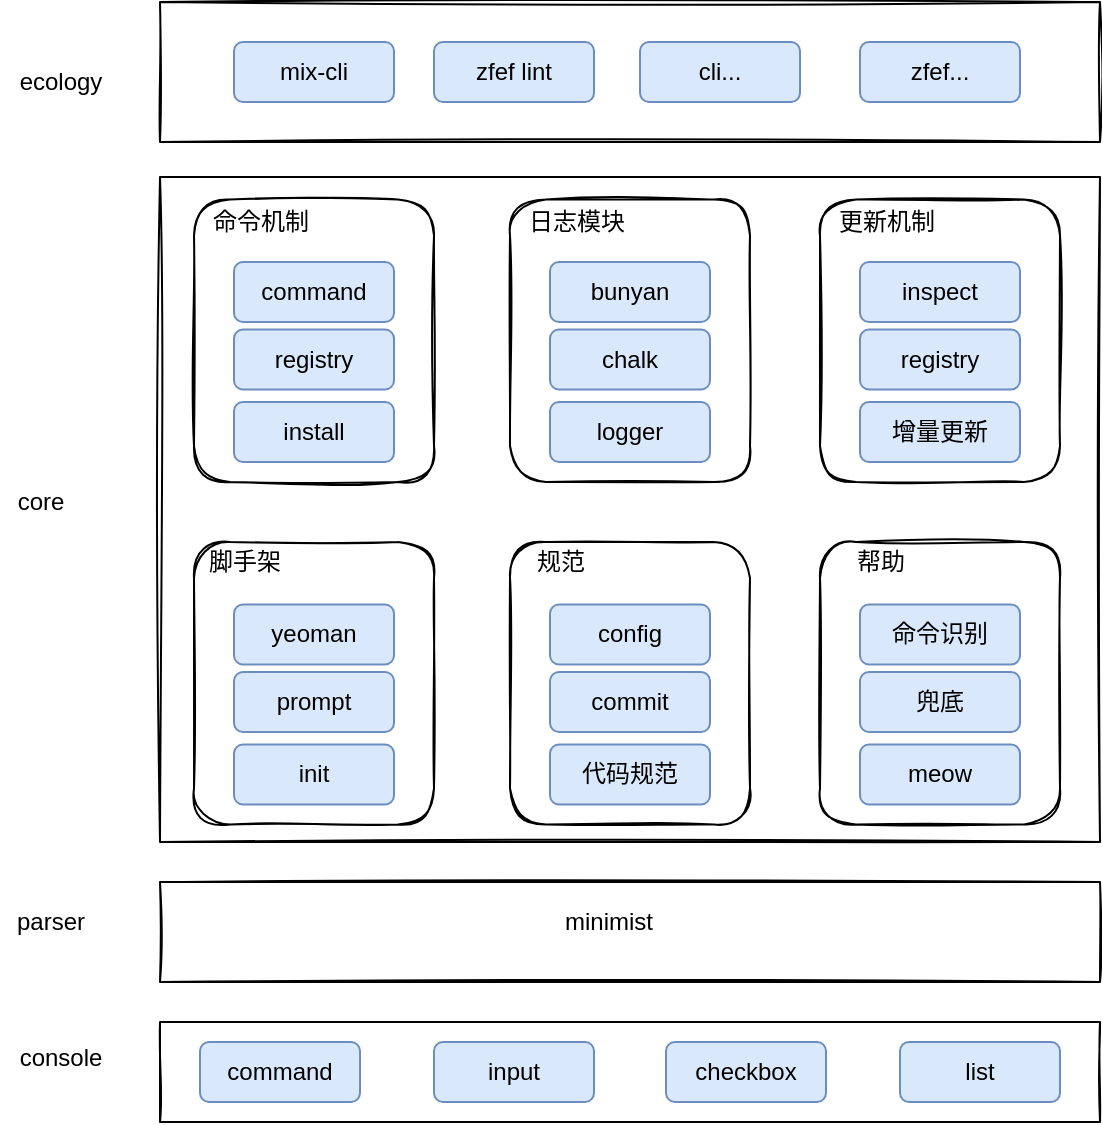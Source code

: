 <mxfile version="16.6.1" type="github">
  <diagram id="hRYoE9JFr_pVteXuA0Dg" name="第 1 页">
    <mxGraphModel dx="946" dy="511" grid="1" gridSize="10" guides="1" tooltips="1" connect="1" arrows="1" fold="1" page="1" pageScale="1" pageWidth="827" pageHeight="1169" math="0" shadow="0">
      <root>
        <mxCell id="0" />
        <mxCell id="1" parent="0" />
        <mxCell id="J7S9TunrKFlIRnjYsbro-1" value="console" style="text;html=1;resizable=0;autosize=1;align=center;verticalAlign=middle;points=[];fillColor=none;strokeColor=none;rounded=0;" parent="1" vertex="1">
          <mxGeometry x="90" y="567.5" width="60" height="20" as="geometry" />
        </mxCell>
        <mxCell id="J7S9TunrKFlIRnjYsbro-2" value="parser" style="text;html=1;resizable=0;autosize=1;align=center;verticalAlign=middle;points=[];fillColor=none;strokeColor=none;rounded=0;" parent="1" vertex="1">
          <mxGeometry x="90" y="500" width="50" height="20" as="geometry" />
        </mxCell>
        <mxCell id="J7S9TunrKFlIRnjYsbro-3" value="core" style="text;html=1;resizable=0;autosize=1;align=center;verticalAlign=middle;points=[];fillColor=none;strokeColor=none;rounded=0;" parent="1" vertex="1">
          <mxGeometry x="90" y="290" width="40" height="20" as="geometry" />
        </mxCell>
        <mxCell id="J7S9TunrKFlIRnjYsbro-4" value="ecology" style="text;html=1;resizable=0;autosize=1;align=center;verticalAlign=middle;points=[];fillColor=none;strokeColor=none;rounded=0;" parent="1" vertex="1">
          <mxGeometry x="90" y="80" width="60" height="20" as="geometry" />
        </mxCell>
        <mxCell id="J7S9TunrKFlIRnjYsbro-5" value="" style="rounded=0;whiteSpace=wrap;html=1;sketch=1;" parent="1" vertex="1">
          <mxGeometry x="170" y="490" width="470" height="50" as="geometry" />
        </mxCell>
        <mxCell id="J7S9TunrKFlIRnjYsbro-7" value="" style="rounded=0;whiteSpace=wrap;html=1;sketch=1;" parent="1" vertex="1">
          <mxGeometry x="170" y="560" width="470" height="50" as="geometry" />
        </mxCell>
        <mxCell id="J7S9TunrKFlIRnjYsbro-8" value="command" style="rounded=1;whiteSpace=wrap;html=1;fillColor=#dae8fc;strokeColor=#6c8ebf;" parent="1" vertex="1">
          <mxGeometry x="190" y="570" width="80" height="30" as="geometry" />
        </mxCell>
        <mxCell id="J7S9TunrKFlIRnjYsbro-9" value="input" style="rounded=1;whiteSpace=wrap;html=1;fillColor=#dae8fc;strokeColor=#6c8ebf;" parent="1" vertex="1">
          <mxGeometry x="307" y="570" width="80" height="30" as="geometry" />
        </mxCell>
        <mxCell id="J7S9TunrKFlIRnjYsbro-10" value="checkbox" style="rounded=1;whiteSpace=wrap;html=1;fillColor=#dae8fc;strokeColor=#6c8ebf;" parent="1" vertex="1">
          <mxGeometry x="423" y="570" width="80" height="30" as="geometry" />
        </mxCell>
        <mxCell id="J7S9TunrKFlIRnjYsbro-11" value="list" style="rounded=1;whiteSpace=wrap;html=1;fillColor=#dae8fc;strokeColor=#6c8ebf;" parent="1" vertex="1">
          <mxGeometry x="540" y="570" width="80" height="30" as="geometry" />
        </mxCell>
        <mxCell id="J7S9TunrKFlIRnjYsbro-12" value="minimist" style="text;html=1;resizable=0;autosize=1;align=center;verticalAlign=middle;points=[];fillColor=none;strokeColor=none;rounded=0;" parent="1" vertex="1">
          <mxGeometry x="364" y="500" width="60" height="20" as="geometry" />
        </mxCell>
        <mxCell id="J7S9TunrKFlIRnjYsbro-13" value="" style="rounded=0;whiteSpace=wrap;html=1;sketch=1;" parent="1" vertex="1">
          <mxGeometry x="170" y="137.5" width="470" height="332.5" as="geometry" />
        </mxCell>
        <mxCell id="J7S9TunrKFlIRnjYsbro-14" value="" style="rounded=0;whiteSpace=wrap;html=1;sketch=1;" parent="1" vertex="1">
          <mxGeometry x="170" y="50" width="470" height="70" as="geometry" />
        </mxCell>
        <mxCell id="J7S9TunrKFlIRnjYsbro-33" value="mix-cli" style="rounded=1;whiteSpace=wrap;html=1;fillColor=#dae8fc;strokeColor=#6c8ebf;" parent="1" vertex="1">
          <mxGeometry x="207" y="70" width="80" height="30" as="geometry" />
        </mxCell>
        <mxCell id="J7S9TunrKFlIRnjYsbro-34" value="zfef lint" style="rounded=1;whiteSpace=wrap;html=1;fillColor=#dae8fc;strokeColor=#6c8ebf;" parent="1" vertex="1">
          <mxGeometry x="307" y="70" width="80" height="30" as="geometry" />
        </mxCell>
        <mxCell id="J7S9TunrKFlIRnjYsbro-35" value="cli..." style="rounded=1;whiteSpace=wrap;html=1;fillColor=#dae8fc;strokeColor=#6c8ebf;" parent="1" vertex="1">
          <mxGeometry x="410" y="70" width="80" height="30" as="geometry" />
        </mxCell>
        <mxCell id="J7S9TunrKFlIRnjYsbro-36" value="zfef..." style="rounded=1;whiteSpace=wrap;html=1;fillColor=#dae8fc;strokeColor=#6c8ebf;" parent="1" vertex="1">
          <mxGeometry x="520" y="70" width="80" height="30" as="geometry" />
        </mxCell>
        <mxCell id="J7S9TunrKFlIRnjYsbro-37" value="" style="group" parent="1" vertex="1" connectable="0">
          <mxGeometry x="187" y="148.75" width="120" height="141.25" as="geometry" />
        </mxCell>
        <mxCell id="J7S9TunrKFlIRnjYsbro-17" value="" style="rounded=1;whiteSpace=wrap;html=1;sketch=1;" parent="J7S9TunrKFlIRnjYsbro-37" vertex="1">
          <mxGeometry width="120" height="141.25" as="geometry" />
        </mxCell>
        <mxCell id="J7S9TunrKFlIRnjYsbro-18" value="command" style="rounded=1;whiteSpace=wrap;html=1;fillColor=#dae8fc;strokeColor=#6c8ebf;" parent="J7S9TunrKFlIRnjYsbro-37" vertex="1">
          <mxGeometry x="20" y="31.25" width="80" height="30" as="geometry" />
        </mxCell>
        <mxCell id="J7S9TunrKFlIRnjYsbro-19" value="registry" style="rounded=1;whiteSpace=wrap;html=1;fillColor=#dae8fc;strokeColor=#6c8ebf;" parent="J7S9TunrKFlIRnjYsbro-37" vertex="1">
          <mxGeometry x="20" y="65" width="80" height="30" as="geometry" />
        </mxCell>
        <mxCell id="J7S9TunrKFlIRnjYsbro-20" value="install" style="rounded=1;whiteSpace=wrap;html=1;fillColor=#dae8fc;strokeColor=#6c8ebf;" parent="J7S9TunrKFlIRnjYsbro-37" vertex="1">
          <mxGeometry x="20" y="101.25" width="80" height="30" as="geometry" />
        </mxCell>
        <mxCell id="J7S9TunrKFlIRnjYsbro-22" value="命令机制" style="text;html=1;resizable=0;autosize=1;align=center;verticalAlign=middle;points=[];fillColor=none;strokeColor=none;rounded=0;" parent="J7S9TunrKFlIRnjYsbro-37" vertex="1">
          <mxGeometry x="3" y="1.25" width="60" height="20" as="geometry" />
        </mxCell>
        <mxCell id="J7S9TunrKFlIRnjYsbro-38" value="" style="group" parent="1" vertex="1" connectable="0">
          <mxGeometry x="345" y="148.75" width="120" height="141.25" as="geometry" />
        </mxCell>
        <mxCell id="J7S9TunrKFlIRnjYsbro-28" value="" style="rounded=1;whiteSpace=wrap;html=1;sketch=1;" parent="J7S9TunrKFlIRnjYsbro-38" vertex="1">
          <mxGeometry width="120" height="141.25" as="geometry" />
        </mxCell>
        <mxCell id="J7S9TunrKFlIRnjYsbro-29" value="bunyan" style="rounded=1;whiteSpace=wrap;html=1;fillColor=#dae8fc;strokeColor=#6c8ebf;" parent="J7S9TunrKFlIRnjYsbro-38" vertex="1">
          <mxGeometry x="20" y="31.25" width="80" height="30" as="geometry" />
        </mxCell>
        <mxCell id="J7S9TunrKFlIRnjYsbro-30" value="chalk" style="rounded=1;whiteSpace=wrap;html=1;fillColor=#dae8fc;strokeColor=#6c8ebf;" parent="J7S9TunrKFlIRnjYsbro-38" vertex="1">
          <mxGeometry x="20" y="65" width="80" height="30" as="geometry" />
        </mxCell>
        <mxCell id="J7S9TunrKFlIRnjYsbro-31" value="logger" style="rounded=1;whiteSpace=wrap;html=1;fillColor=#dae8fc;strokeColor=#6c8ebf;" parent="J7S9TunrKFlIRnjYsbro-38" vertex="1">
          <mxGeometry x="20" y="101.25" width="80" height="30" as="geometry" />
        </mxCell>
        <mxCell id="J7S9TunrKFlIRnjYsbro-32" value="日志模块" style="text;html=1;resizable=0;autosize=1;align=center;verticalAlign=middle;points=[];fillColor=none;strokeColor=none;rounded=0;" parent="J7S9TunrKFlIRnjYsbro-38" vertex="1">
          <mxGeometry x="3" y="1.25" width="60" height="20" as="geometry" />
        </mxCell>
        <mxCell id="J7S9TunrKFlIRnjYsbro-39" value="" style="group" parent="1" vertex="1" connectable="0">
          <mxGeometry x="500" y="148.75" width="120" height="141.25" as="geometry" />
        </mxCell>
        <mxCell id="J7S9TunrKFlIRnjYsbro-23" value="" style="rounded=1;whiteSpace=wrap;html=1;sketch=1;" parent="J7S9TunrKFlIRnjYsbro-39" vertex="1">
          <mxGeometry width="120" height="141.25" as="geometry" />
        </mxCell>
        <mxCell id="J7S9TunrKFlIRnjYsbro-24" value="inspect" style="rounded=1;whiteSpace=wrap;html=1;fillColor=#dae8fc;strokeColor=#6c8ebf;" parent="J7S9TunrKFlIRnjYsbro-39" vertex="1">
          <mxGeometry x="20" y="31.25" width="80" height="30" as="geometry" />
        </mxCell>
        <mxCell id="J7S9TunrKFlIRnjYsbro-25" value="registry" style="rounded=1;whiteSpace=wrap;html=1;fillColor=#dae8fc;strokeColor=#6c8ebf;" parent="J7S9TunrKFlIRnjYsbro-39" vertex="1">
          <mxGeometry x="20" y="65" width="80" height="30" as="geometry" />
        </mxCell>
        <mxCell id="J7S9TunrKFlIRnjYsbro-26" value="增量更新" style="rounded=1;whiteSpace=wrap;html=1;fillColor=#dae8fc;strokeColor=#6c8ebf;" parent="J7S9TunrKFlIRnjYsbro-39" vertex="1">
          <mxGeometry x="20" y="101.25" width="80" height="30" as="geometry" />
        </mxCell>
        <mxCell id="J7S9TunrKFlIRnjYsbro-27" value="更新机制" style="text;html=1;resizable=0;autosize=1;align=center;verticalAlign=middle;points=[];fillColor=none;strokeColor=none;rounded=0;" parent="J7S9TunrKFlIRnjYsbro-39" vertex="1">
          <mxGeometry x="3" y="1.25" width="60" height="20" as="geometry" />
        </mxCell>
        <mxCell id="J7S9TunrKFlIRnjYsbro-40" value="" style="group" parent="1" vertex="1" connectable="0">
          <mxGeometry x="187" y="320" width="120" height="141.25" as="geometry" />
        </mxCell>
        <mxCell id="J7S9TunrKFlIRnjYsbro-41" value="" style="rounded=1;whiteSpace=wrap;html=1;sketch=1;" parent="J7S9TunrKFlIRnjYsbro-40" vertex="1">
          <mxGeometry width="120" height="141.25" as="geometry" />
        </mxCell>
        <mxCell id="J7S9TunrKFlIRnjYsbro-42" value="yeoman" style="rounded=1;whiteSpace=wrap;html=1;fillColor=#dae8fc;strokeColor=#6c8ebf;" parent="J7S9TunrKFlIRnjYsbro-40" vertex="1">
          <mxGeometry x="20" y="31.25" width="80" height="30" as="geometry" />
        </mxCell>
        <mxCell id="J7S9TunrKFlIRnjYsbro-43" value="prompt" style="rounded=1;whiteSpace=wrap;html=1;fillColor=#dae8fc;strokeColor=#6c8ebf;" parent="J7S9TunrKFlIRnjYsbro-40" vertex="1">
          <mxGeometry x="20" y="65" width="80" height="30" as="geometry" />
        </mxCell>
        <mxCell id="J7S9TunrKFlIRnjYsbro-44" value="init" style="rounded=1;whiteSpace=wrap;html=1;fillColor=#dae8fc;strokeColor=#6c8ebf;" parent="J7S9TunrKFlIRnjYsbro-40" vertex="1">
          <mxGeometry x="20" y="101.25" width="80" height="30" as="geometry" />
        </mxCell>
        <mxCell id="J7S9TunrKFlIRnjYsbro-45" value="脚手架" style="text;html=1;resizable=0;autosize=1;align=center;verticalAlign=middle;points=[];fillColor=none;strokeColor=none;rounded=0;" parent="J7S9TunrKFlIRnjYsbro-40" vertex="1">
          <mxGeometry width="50" height="20" as="geometry" />
        </mxCell>
        <mxCell id="J7S9TunrKFlIRnjYsbro-46" value="" style="group" parent="1" vertex="1" connectable="0">
          <mxGeometry x="345" y="320" width="120" height="141.25" as="geometry" />
        </mxCell>
        <mxCell id="J7S9TunrKFlIRnjYsbro-47" value="" style="rounded=1;whiteSpace=wrap;html=1;sketch=1;" parent="J7S9TunrKFlIRnjYsbro-46" vertex="1">
          <mxGeometry width="120" height="141.25" as="geometry" />
        </mxCell>
        <mxCell id="J7S9TunrKFlIRnjYsbro-48" value="config" style="rounded=1;whiteSpace=wrap;html=1;fillColor=#dae8fc;strokeColor=#6c8ebf;" parent="J7S9TunrKFlIRnjYsbro-46" vertex="1">
          <mxGeometry x="20" y="31.25" width="80" height="30" as="geometry" />
        </mxCell>
        <mxCell id="J7S9TunrKFlIRnjYsbro-49" value="commit" style="rounded=1;whiteSpace=wrap;html=1;fillColor=#dae8fc;strokeColor=#6c8ebf;" parent="J7S9TunrKFlIRnjYsbro-46" vertex="1">
          <mxGeometry x="20" y="65" width="80" height="30" as="geometry" />
        </mxCell>
        <mxCell id="J7S9TunrKFlIRnjYsbro-50" value="代码规范" style="rounded=1;whiteSpace=wrap;html=1;fillColor=#dae8fc;strokeColor=#6c8ebf;" parent="J7S9TunrKFlIRnjYsbro-46" vertex="1">
          <mxGeometry x="20" y="101.25" width="80" height="30" as="geometry" />
        </mxCell>
        <mxCell id="J7S9TunrKFlIRnjYsbro-51" value="规范" style="text;html=1;resizable=0;autosize=1;align=center;verticalAlign=middle;points=[];fillColor=none;strokeColor=none;rounded=0;" parent="J7S9TunrKFlIRnjYsbro-46" vertex="1">
          <mxGeometry x="5" width="40" height="20" as="geometry" />
        </mxCell>
        <mxCell id="J7S9TunrKFlIRnjYsbro-52" value="" style="group" parent="1" vertex="1" connectable="0">
          <mxGeometry x="500" y="320" width="120" height="141.25" as="geometry" />
        </mxCell>
        <mxCell id="J7S9TunrKFlIRnjYsbro-53" value="" style="rounded=1;whiteSpace=wrap;html=1;sketch=1;" parent="J7S9TunrKFlIRnjYsbro-52" vertex="1">
          <mxGeometry width="120" height="141.25" as="geometry" />
        </mxCell>
        <mxCell id="J7S9TunrKFlIRnjYsbro-54" value="命令识别" style="rounded=1;whiteSpace=wrap;html=1;fillColor=#dae8fc;strokeColor=#6c8ebf;" parent="J7S9TunrKFlIRnjYsbro-52" vertex="1">
          <mxGeometry x="20" y="31.25" width="80" height="30" as="geometry" />
        </mxCell>
        <mxCell id="J7S9TunrKFlIRnjYsbro-55" value="兜底" style="rounded=1;whiteSpace=wrap;html=1;fillColor=#dae8fc;strokeColor=#6c8ebf;" parent="J7S9TunrKFlIRnjYsbro-52" vertex="1">
          <mxGeometry x="20" y="65" width="80" height="30" as="geometry" />
        </mxCell>
        <mxCell id="J7S9TunrKFlIRnjYsbro-56" value="meow" style="rounded=1;whiteSpace=wrap;html=1;fillColor=#dae8fc;strokeColor=#6c8ebf;" parent="J7S9TunrKFlIRnjYsbro-52" vertex="1">
          <mxGeometry x="20" y="101.25" width="80" height="30" as="geometry" />
        </mxCell>
        <mxCell id="J7S9TunrKFlIRnjYsbro-57" value="帮助" style="text;html=1;resizable=0;autosize=1;align=center;verticalAlign=middle;points=[];fillColor=none;strokeColor=none;rounded=0;" parent="J7S9TunrKFlIRnjYsbro-52" vertex="1">
          <mxGeometry x="10" width="40" height="20" as="geometry" />
        </mxCell>
      </root>
    </mxGraphModel>
  </diagram>
</mxfile>

